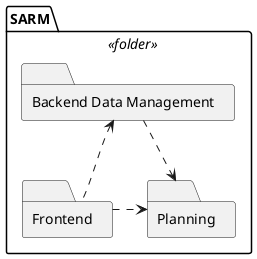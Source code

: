 @startuml
top to bottom direction

folder "SARM" <<folder>>{

    folder "Backend Data Management" as BackendDataManagement{

    }

    folder "Frontend" as FrontendDataManagement{
        
    }

    folder "Planning" as Planning{
        
    }

}

BackendDataManagement <.. FrontendDataManagement
BackendDataManagement ..> Planning
FrontendDataManagement .r.> Planning

@enduml